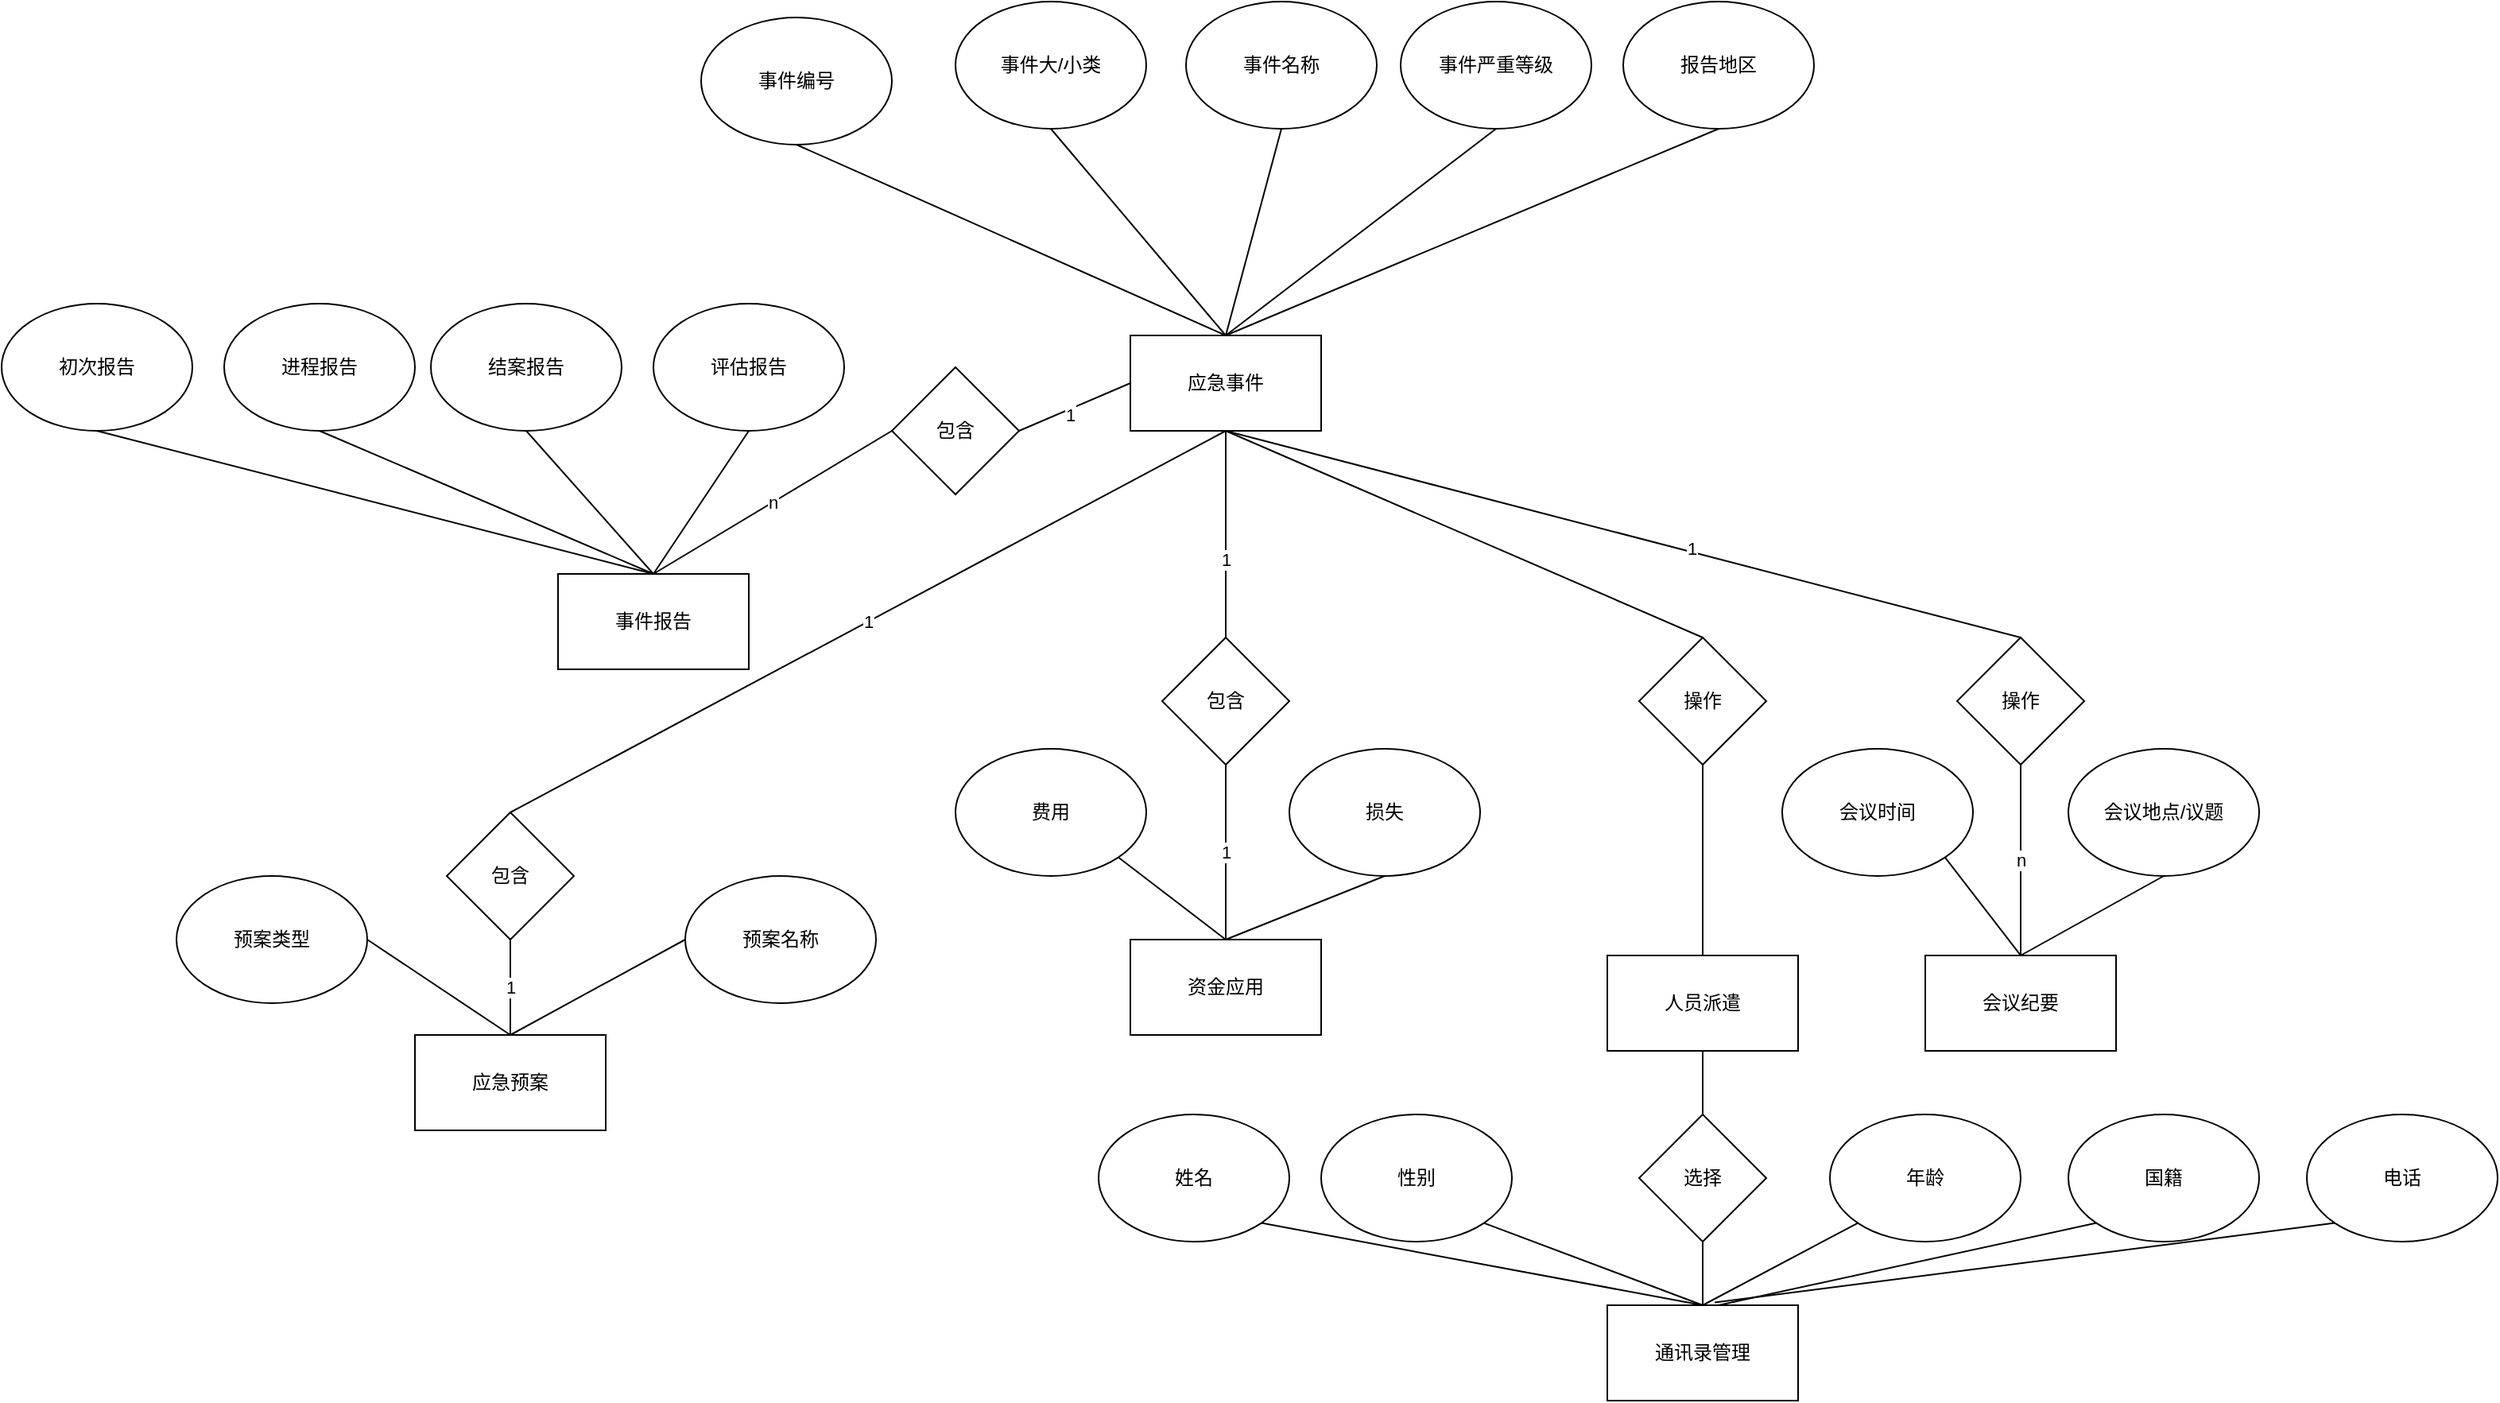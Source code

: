 <mxfile version="20.0.1" type="github">
  <diagram id="R2lEEEUBdFMjLlhIrx00" name="Page-1">
    <mxGraphModel dx="2400" dy="835" grid="1" gridSize="10" guides="1" tooltips="1" connect="1" arrows="1" fold="1" page="1" pageScale="1" pageWidth="850" pageHeight="1100" math="0" shadow="0" extFonts="Permanent Marker^https://fonts.googleapis.com/css?family=Permanent+Marker">
      <root>
        <mxCell id="0" />
        <mxCell id="1" parent="0" />
        <mxCell id="lshALm8m1X_tsoVtzX8Q-20" style="edgeStyle=none;rounded=0;orthogonalLoop=1;jettySize=auto;html=1;exitX=0;exitY=0.5;exitDx=0;exitDy=0;entryX=1;entryY=0.5;entryDx=0;entryDy=0;startArrow=none;startFill=0;endArrow=none;endFill=0;strokeColor=default;" edge="1" parent="1" source="lshALm8m1X_tsoVtzX8Q-3" target="lshALm8m1X_tsoVtzX8Q-19">
          <mxGeometry relative="1" as="geometry" />
        </mxCell>
        <mxCell id="lshALm8m1X_tsoVtzX8Q-22" value="1" style="edgeLabel;html=1;align=center;verticalAlign=middle;resizable=0;points=[];" vertex="1" connectable="0" parent="lshALm8m1X_tsoVtzX8Q-20">
          <mxGeometry x="0.133" y="3" relative="1" as="geometry">
            <mxPoint as="offset" />
          </mxGeometry>
        </mxCell>
        <mxCell id="lshALm8m1X_tsoVtzX8Q-34" value="1" style="edgeStyle=none;rounded=0;orthogonalLoop=1;jettySize=auto;html=1;exitX=0.5;exitY=1;exitDx=0;exitDy=0;entryX=0.5;entryY=0;entryDx=0;entryDy=0;startArrow=none;startFill=0;endArrow=none;endFill=0;strokeColor=default;" edge="1" parent="1" source="lshALm8m1X_tsoVtzX8Q-3" target="lshALm8m1X_tsoVtzX8Q-33">
          <mxGeometry relative="1" as="geometry" />
        </mxCell>
        <mxCell id="lshALm8m1X_tsoVtzX8Q-41" style="edgeStyle=none;rounded=0;orthogonalLoop=1;jettySize=auto;html=1;exitX=0.5;exitY=1;exitDx=0;exitDy=0;entryX=0.5;entryY=0;entryDx=0;entryDy=0;startArrow=none;startFill=0;endArrow=none;endFill=0;strokeColor=default;" edge="1" parent="1" source="lshALm8m1X_tsoVtzX8Q-3" target="lshALm8m1X_tsoVtzX8Q-40">
          <mxGeometry relative="1" as="geometry" />
        </mxCell>
        <mxCell id="lshALm8m1X_tsoVtzX8Q-48" value="1" style="edgeLabel;html=1;align=center;verticalAlign=middle;resizable=0;points=[];" vertex="1" connectable="0" parent="lshALm8m1X_tsoVtzX8Q-41">
          <mxGeometry x="0.243" relative="1" as="geometry">
            <mxPoint as="offset" />
          </mxGeometry>
        </mxCell>
        <mxCell id="lshALm8m1X_tsoVtzX8Q-50" style="edgeStyle=none;rounded=0;orthogonalLoop=1;jettySize=auto;html=1;exitX=0.5;exitY=1;exitDx=0;exitDy=0;entryX=0.5;entryY=0;entryDx=0;entryDy=0;startArrow=none;startFill=0;endArrow=none;endFill=0;strokeColor=default;" edge="1" parent="1" source="lshALm8m1X_tsoVtzX8Q-3" target="lshALm8m1X_tsoVtzX8Q-49">
          <mxGeometry relative="1" as="geometry" />
        </mxCell>
        <mxCell id="lshALm8m1X_tsoVtzX8Q-57" style="edgeStyle=none;rounded=0;orthogonalLoop=1;jettySize=auto;html=1;exitX=0.5;exitY=1;exitDx=0;exitDy=0;entryX=0.5;entryY=0;entryDx=0;entryDy=0;startArrow=none;startFill=0;endArrow=none;endFill=0;strokeColor=default;" edge="1" parent="1" source="lshALm8m1X_tsoVtzX8Q-3" target="lshALm8m1X_tsoVtzX8Q-55">
          <mxGeometry relative="1" as="geometry" />
        </mxCell>
        <mxCell id="lshALm8m1X_tsoVtzX8Q-58" value="1" style="edgeLabel;html=1;align=center;verticalAlign=middle;resizable=0;points=[];" vertex="1" connectable="0" parent="lshALm8m1X_tsoVtzX8Q-57">
          <mxGeometry x="0.167" y="2" relative="1" as="geometry">
            <mxPoint as="offset" />
          </mxGeometry>
        </mxCell>
        <mxCell id="lshALm8m1X_tsoVtzX8Q-3" value="应急事件" style="rounded=0;whiteSpace=wrap;html=1;" vertex="1" parent="1">
          <mxGeometry x="390" y="390" width="120" height="60" as="geometry" />
        </mxCell>
        <mxCell id="lshALm8m1X_tsoVtzX8Q-13" style="rounded=0;orthogonalLoop=1;jettySize=auto;html=1;exitX=0.5;exitY=1;exitDx=0;exitDy=0;entryX=0.5;entryY=0;entryDx=0;entryDy=0;strokeColor=default;endArrow=none;endFill=0;" edge="1" parent="1" source="lshALm8m1X_tsoVtzX8Q-4" target="lshALm8m1X_tsoVtzX8Q-3">
          <mxGeometry relative="1" as="geometry" />
        </mxCell>
        <mxCell id="lshALm8m1X_tsoVtzX8Q-4" value="事件编号" style="ellipse;whiteSpace=wrap;html=1;" vertex="1" parent="1">
          <mxGeometry x="120" y="190" width="120" height="80" as="geometry" />
        </mxCell>
        <mxCell id="lshALm8m1X_tsoVtzX8Q-14" style="rounded=0;orthogonalLoop=1;jettySize=auto;html=1;exitX=0.5;exitY=1;exitDx=0;exitDy=0;endArrow=none;endFill=0;strokeColor=default;startArrow=none;startFill=0;" edge="1" parent="1" source="lshALm8m1X_tsoVtzX8Q-5">
          <mxGeometry relative="1" as="geometry">
            <mxPoint x="450" y="390" as="targetPoint" />
          </mxGeometry>
        </mxCell>
        <mxCell id="lshALm8m1X_tsoVtzX8Q-5" value="事件大/小类" style="ellipse;whiteSpace=wrap;html=1;" vertex="1" parent="1">
          <mxGeometry x="280" y="180" width="120" height="80" as="geometry" />
        </mxCell>
        <mxCell id="lshALm8m1X_tsoVtzX8Q-15" style="edgeStyle=none;rounded=0;orthogonalLoop=1;jettySize=auto;html=1;exitX=0.5;exitY=1;exitDx=0;exitDy=0;startArrow=none;startFill=0;endArrow=none;endFill=0;strokeColor=default;" edge="1" parent="1" source="lshALm8m1X_tsoVtzX8Q-6">
          <mxGeometry relative="1" as="geometry">
            <mxPoint x="450" y="390" as="targetPoint" />
          </mxGeometry>
        </mxCell>
        <mxCell id="lshALm8m1X_tsoVtzX8Q-6" value="事件名称" style="ellipse;whiteSpace=wrap;html=1;" vertex="1" parent="1">
          <mxGeometry x="425" y="180" width="120" height="80" as="geometry" />
        </mxCell>
        <mxCell id="lshALm8m1X_tsoVtzX8Q-16" style="edgeStyle=none;rounded=0;orthogonalLoop=1;jettySize=auto;html=1;exitX=0.5;exitY=1;exitDx=0;exitDy=0;startArrow=none;startFill=0;endArrow=none;endFill=0;strokeColor=default;" edge="1" parent="1" source="lshALm8m1X_tsoVtzX8Q-7">
          <mxGeometry relative="1" as="geometry">
            <mxPoint x="450" y="390" as="targetPoint" />
          </mxGeometry>
        </mxCell>
        <mxCell id="lshALm8m1X_tsoVtzX8Q-7" value="事件严重等级" style="ellipse;whiteSpace=wrap;html=1;" vertex="1" parent="1">
          <mxGeometry x="560" y="180" width="120" height="80" as="geometry" />
        </mxCell>
        <mxCell id="lshALm8m1X_tsoVtzX8Q-17" style="edgeStyle=none;rounded=0;orthogonalLoop=1;jettySize=auto;html=1;exitX=0.5;exitY=1;exitDx=0;exitDy=0;startArrow=none;startFill=0;endArrow=none;endFill=0;strokeColor=default;" edge="1" parent="1" source="lshALm8m1X_tsoVtzX8Q-8">
          <mxGeometry relative="1" as="geometry">
            <mxPoint x="450" y="390" as="targetPoint" />
          </mxGeometry>
        </mxCell>
        <mxCell id="lshALm8m1X_tsoVtzX8Q-8" value="报告地区" style="ellipse;whiteSpace=wrap;html=1;" vertex="1" parent="1">
          <mxGeometry x="700" y="180" width="120" height="80" as="geometry" />
        </mxCell>
        <mxCell id="lshALm8m1X_tsoVtzX8Q-18" value="事件报告" style="rounded=0;whiteSpace=wrap;html=1;" vertex="1" parent="1">
          <mxGeometry x="30" y="540" width="120" height="60" as="geometry" />
        </mxCell>
        <mxCell id="lshALm8m1X_tsoVtzX8Q-21" value="n" style="edgeStyle=none;rounded=0;orthogonalLoop=1;jettySize=auto;html=1;exitX=0;exitY=0.5;exitDx=0;exitDy=0;entryX=0.5;entryY=0;entryDx=0;entryDy=0;startArrow=none;startFill=0;endArrow=none;endFill=0;strokeColor=default;" edge="1" parent="1" source="lshALm8m1X_tsoVtzX8Q-19" target="lshALm8m1X_tsoVtzX8Q-18">
          <mxGeometry relative="1" as="geometry" />
        </mxCell>
        <mxCell id="lshALm8m1X_tsoVtzX8Q-19" value="包含" style="rhombus;whiteSpace=wrap;html=1;" vertex="1" parent="1">
          <mxGeometry x="240" y="410" width="80" height="80" as="geometry" />
        </mxCell>
        <mxCell id="lshALm8m1X_tsoVtzX8Q-28" style="edgeStyle=none;rounded=0;orthogonalLoop=1;jettySize=auto;html=1;exitX=0.5;exitY=1;exitDx=0;exitDy=0;entryX=0.5;entryY=0;entryDx=0;entryDy=0;startArrow=none;startFill=0;endArrow=none;endFill=0;strokeColor=default;" edge="1" parent="1" source="lshALm8m1X_tsoVtzX8Q-24" target="lshALm8m1X_tsoVtzX8Q-18">
          <mxGeometry relative="1" as="geometry" />
        </mxCell>
        <mxCell id="lshALm8m1X_tsoVtzX8Q-24" value="初次报告" style="ellipse;whiteSpace=wrap;html=1;" vertex="1" parent="1">
          <mxGeometry x="-320" y="370" width="120" height="80" as="geometry" />
        </mxCell>
        <mxCell id="lshALm8m1X_tsoVtzX8Q-29" style="edgeStyle=none;rounded=0;orthogonalLoop=1;jettySize=auto;html=1;exitX=0.5;exitY=1;exitDx=0;exitDy=0;startArrow=none;startFill=0;endArrow=none;endFill=0;strokeColor=default;" edge="1" parent="1" source="lshALm8m1X_tsoVtzX8Q-25">
          <mxGeometry relative="1" as="geometry">
            <mxPoint x="90" y="540" as="targetPoint" />
          </mxGeometry>
        </mxCell>
        <mxCell id="lshALm8m1X_tsoVtzX8Q-25" value="进程报告" style="ellipse;whiteSpace=wrap;html=1;" vertex="1" parent="1">
          <mxGeometry x="-180" y="370" width="120" height="80" as="geometry" />
        </mxCell>
        <mxCell id="lshALm8m1X_tsoVtzX8Q-30" style="edgeStyle=none;rounded=0;orthogonalLoop=1;jettySize=auto;html=1;exitX=0.5;exitY=1;exitDx=0;exitDy=0;startArrow=none;startFill=0;endArrow=none;endFill=0;strokeColor=default;" edge="1" parent="1" source="lshALm8m1X_tsoVtzX8Q-26">
          <mxGeometry relative="1" as="geometry">
            <mxPoint x="90" y="540" as="targetPoint" />
          </mxGeometry>
        </mxCell>
        <mxCell id="lshALm8m1X_tsoVtzX8Q-26" value="结案报告" style="ellipse;whiteSpace=wrap;html=1;" vertex="1" parent="1">
          <mxGeometry x="-50" y="370" width="120" height="80" as="geometry" />
        </mxCell>
        <mxCell id="lshALm8m1X_tsoVtzX8Q-31" style="edgeStyle=none;rounded=0;orthogonalLoop=1;jettySize=auto;html=1;exitX=0.5;exitY=1;exitDx=0;exitDy=0;startArrow=none;startFill=0;endArrow=none;endFill=0;strokeColor=default;" edge="1" parent="1" source="lshALm8m1X_tsoVtzX8Q-27">
          <mxGeometry relative="1" as="geometry">
            <mxPoint x="90" y="540" as="targetPoint" />
          </mxGeometry>
        </mxCell>
        <mxCell id="lshALm8m1X_tsoVtzX8Q-27" value="评估报告" style="ellipse;whiteSpace=wrap;html=1;" vertex="1" parent="1">
          <mxGeometry x="90" y="370" width="120" height="80" as="geometry" />
        </mxCell>
        <mxCell id="lshALm8m1X_tsoVtzX8Q-32" value="应急预案" style="rounded=0;whiteSpace=wrap;html=1;" vertex="1" parent="1">
          <mxGeometry x="-60" y="830" width="120" height="60" as="geometry" />
        </mxCell>
        <mxCell id="lshALm8m1X_tsoVtzX8Q-35" value="1" style="edgeStyle=none;rounded=0;orthogonalLoop=1;jettySize=auto;html=1;exitX=0.5;exitY=1;exitDx=0;exitDy=0;entryX=0.5;entryY=0;entryDx=0;entryDy=0;startArrow=none;startFill=0;endArrow=none;endFill=0;strokeColor=default;" edge="1" parent="1" source="lshALm8m1X_tsoVtzX8Q-33" target="lshALm8m1X_tsoVtzX8Q-32">
          <mxGeometry relative="1" as="geometry" />
        </mxCell>
        <mxCell id="lshALm8m1X_tsoVtzX8Q-33" value="包含" style="rhombus;whiteSpace=wrap;html=1;" vertex="1" parent="1">
          <mxGeometry x="-40" y="690" width="80" height="80" as="geometry" />
        </mxCell>
        <mxCell id="lshALm8m1X_tsoVtzX8Q-39" style="edgeStyle=none;rounded=0;orthogonalLoop=1;jettySize=auto;html=1;exitX=1;exitY=0.5;exitDx=0;exitDy=0;startArrow=none;startFill=0;endArrow=none;endFill=0;strokeColor=default;" edge="1" parent="1" source="lshALm8m1X_tsoVtzX8Q-36">
          <mxGeometry relative="1" as="geometry">
            <mxPoint y="830" as="targetPoint" />
          </mxGeometry>
        </mxCell>
        <mxCell id="lshALm8m1X_tsoVtzX8Q-36" value="预案类型" style="ellipse;whiteSpace=wrap;html=1;" vertex="1" parent="1">
          <mxGeometry x="-210" y="730" width="120" height="80" as="geometry" />
        </mxCell>
        <mxCell id="lshALm8m1X_tsoVtzX8Q-38" style="edgeStyle=none;rounded=0;orthogonalLoop=1;jettySize=auto;html=1;exitX=0;exitY=0.5;exitDx=0;exitDy=0;startArrow=none;startFill=0;endArrow=none;endFill=0;strokeColor=default;" edge="1" parent="1" source="lshALm8m1X_tsoVtzX8Q-37">
          <mxGeometry relative="1" as="geometry">
            <mxPoint y="830" as="targetPoint" />
          </mxGeometry>
        </mxCell>
        <mxCell id="lshALm8m1X_tsoVtzX8Q-37" value="预案名称" style="ellipse;whiteSpace=wrap;html=1;" vertex="1" parent="1">
          <mxGeometry x="110" y="730" width="120" height="80" as="geometry" />
        </mxCell>
        <mxCell id="lshALm8m1X_tsoVtzX8Q-43" value="1" style="edgeStyle=none;rounded=0;orthogonalLoop=1;jettySize=auto;html=1;startArrow=none;startFill=0;endArrow=none;endFill=0;strokeColor=default;" edge="1" parent="1" source="lshALm8m1X_tsoVtzX8Q-40" target="lshALm8m1X_tsoVtzX8Q-42">
          <mxGeometry relative="1" as="geometry" />
        </mxCell>
        <mxCell id="lshALm8m1X_tsoVtzX8Q-40" value="包含" style="rhombus;whiteSpace=wrap;html=1;" vertex="1" parent="1">
          <mxGeometry x="410" y="580" width="80" height="80" as="geometry" />
        </mxCell>
        <mxCell id="lshALm8m1X_tsoVtzX8Q-42" value="资金应用" style="whiteSpace=wrap;html=1;" vertex="1" parent="1">
          <mxGeometry x="390" y="770" width="120" height="60" as="geometry" />
        </mxCell>
        <mxCell id="lshALm8m1X_tsoVtzX8Q-46" style="edgeStyle=none;rounded=0;orthogonalLoop=1;jettySize=auto;html=1;exitX=1;exitY=1;exitDx=0;exitDy=0;entryX=0.5;entryY=0;entryDx=0;entryDy=0;startArrow=none;startFill=0;endArrow=none;endFill=0;strokeColor=default;" edge="1" parent="1" source="lshALm8m1X_tsoVtzX8Q-44" target="lshALm8m1X_tsoVtzX8Q-42">
          <mxGeometry relative="1" as="geometry" />
        </mxCell>
        <mxCell id="lshALm8m1X_tsoVtzX8Q-44" value="费用" style="ellipse;whiteSpace=wrap;html=1;" vertex="1" parent="1">
          <mxGeometry x="280" y="650" width="120" height="80" as="geometry" />
        </mxCell>
        <mxCell id="lshALm8m1X_tsoVtzX8Q-47" style="edgeStyle=none;rounded=0;orthogonalLoop=1;jettySize=auto;html=1;exitX=0.5;exitY=1;exitDx=0;exitDy=0;startArrow=none;startFill=0;endArrow=none;endFill=0;strokeColor=default;" edge="1" parent="1" source="lshALm8m1X_tsoVtzX8Q-45">
          <mxGeometry relative="1" as="geometry">
            <mxPoint x="450" y="770" as="targetPoint" />
          </mxGeometry>
        </mxCell>
        <mxCell id="lshALm8m1X_tsoVtzX8Q-45" value="损失" style="ellipse;whiteSpace=wrap;html=1;" vertex="1" parent="1">
          <mxGeometry x="490" y="650" width="120" height="80" as="geometry" />
        </mxCell>
        <mxCell id="lshALm8m1X_tsoVtzX8Q-53" value="" style="edgeStyle=none;rounded=0;orthogonalLoop=1;jettySize=auto;html=1;startArrow=none;startFill=0;endArrow=none;endFill=0;strokeColor=default;" edge="1" parent="1" source="lshALm8m1X_tsoVtzX8Q-49" target="lshALm8m1X_tsoVtzX8Q-52">
          <mxGeometry relative="1" as="geometry" />
        </mxCell>
        <mxCell id="lshALm8m1X_tsoVtzX8Q-49" value="操作" style="rhombus;whiteSpace=wrap;html=1;" vertex="1" parent="1">
          <mxGeometry x="710" y="580" width="80" height="80" as="geometry" />
        </mxCell>
        <mxCell id="lshALm8m1X_tsoVtzX8Q-66" style="edgeStyle=none;rounded=0;orthogonalLoop=1;jettySize=auto;html=1;exitX=0.5;exitY=1;exitDx=0;exitDy=0;entryX=0.5;entryY=0;entryDx=0;entryDy=0;startArrow=none;startFill=0;endArrow=none;endFill=0;strokeColor=default;" edge="1" parent="1" source="lshALm8m1X_tsoVtzX8Q-52" target="lshALm8m1X_tsoVtzX8Q-65">
          <mxGeometry relative="1" as="geometry" />
        </mxCell>
        <mxCell id="lshALm8m1X_tsoVtzX8Q-52" value="人员派遣" style="whiteSpace=wrap;html=1;" vertex="1" parent="1">
          <mxGeometry x="690" y="780" width="120" height="60" as="geometry" />
        </mxCell>
        <mxCell id="lshALm8m1X_tsoVtzX8Q-54" value="n" style="edgeStyle=none;rounded=0;orthogonalLoop=1;jettySize=auto;html=1;startArrow=none;startFill=0;endArrow=none;endFill=0;strokeColor=default;" edge="1" source="lshALm8m1X_tsoVtzX8Q-55" target="lshALm8m1X_tsoVtzX8Q-56" parent="1">
          <mxGeometry relative="1" as="geometry" />
        </mxCell>
        <mxCell id="lshALm8m1X_tsoVtzX8Q-55" value="操作" style="rhombus;whiteSpace=wrap;html=1;" vertex="1" parent="1">
          <mxGeometry x="910" y="580" width="80" height="80" as="geometry" />
        </mxCell>
        <mxCell id="lshALm8m1X_tsoVtzX8Q-56" value="会议纪要" style="whiteSpace=wrap;html=1;" vertex="1" parent="1">
          <mxGeometry x="890" y="780" width="120" height="60" as="geometry" />
        </mxCell>
        <mxCell id="lshALm8m1X_tsoVtzX8Q-62" style="edgeStyle=none;rounded=0;orthogonalLoop=1;jettySize=auto;html=1;exitX=1;exitY=1;exitDx=0;exitDy=0;entryX=0.5;entryY=0;entryDx=0;entryDy=0;startArrow=none;startFill=0;endArrow=none;endFill=0;strokeColor=default;" edge="1" parent="1" source="lshALm8m1X_tsoVtzX8Q-60" target="lshALm8m1X_tsoVtzX8Q-56">
          <mxGeometry relative="1" as="geometry" />
        </mxCell>
        <mxCell id="lshALm8m1X_tsoVtzX8Q-60" value="会议时间" style="ellipse;whiteSpace=wrap;html=1;" vertex="1" parent="1">
          <mxGeometry x="800" y="650" width="120" height="80" as="geometry" />
        </mxCell>
        <mxCell id="lshALm8m1X_tsoVtzX8Q-63" style="edgeStyle=none;rounded=0;orthogonalLoop=1;jettySize=auto;html=1;exitX=0.5;exitY=1;exitDx=0;exitDy=0;startArrow=none;startFill=0;endArrow=none;endFill=0;strokeColor=default;" edge="1" parent="1" source="lshALm8m1X_tsoVtzX8Q-61">
          <mxGeometry relative="1" as="geometry">
            <mxPoint x="950" y="780" as="targetPoint" />
          </mxGeometry>
        </mxCell>
        <mxCell id="lshALm8m1X_tsoVtzX8Q-61" value="会议地点/议题" style="ellipse;whiteSpace=wrap;html=1;" vertex="1" parent="1">
          <mxGeometry x="980" y="650" width="120" height="80" as="geometry" />
        </mxCell>
        <mxCell id="lshALm8m1X_tsoVtzX8Q-73" style="edgeStyle=none;rounded=0;orthogonalLoop=1;jettySize=auto;html=1;exitX=1;exitY=1;exitDx=0;exitDy=0;entryX=0.5;entryY=0;entryDx=0;entryDy=0;startArrow=none;startFill=0;endArrow=none;endFill=0;strokeColor=default;" edge="1" parent="1" source="lshALm8m1X_tsoVtzX8Q-64" target="lshALm8m1X_tsoVtzX8Q-67">
          <mxGeometry relative="1" as="geometry" />
        </mxCell>
        <mxCell id="lshALm8m1X_tsoVtzX8Q-64" value="姓名" style="ellipse;whiteSpace=wrap;html=1;" vertex="1" parent="1">
          <mxGeometry x="370" y="880" width="120" height="80" as="geometry" />
        </mxCell>
        <mxCell id="lshALm8m1X_tsoVtzX8Q-68" style="edgeStyle=none;rounded=0;orthogonalLoop=1;jettySize=auto;html=1;exitX=0.5;exitY=1;exitDx=0;exitDy=0;entryX=0.5;entryY=0;entryDx=0;entryDy=0;startArrow=none;startFill=0;endArrow=none;endFill=0;strokeColor=default;" edge="1" parent="1" source="lshALm8m1X_tsoVtzX8Q-65" target="lshALm8m1X_tsoVtzX8Q-67">
          <mxGeometry relative="1" as="geometry" />
        </mxCell>
        <mxCell id="lshALm8m1X_tsoVtzX8Q-65" value="选择" style="rhombus;whiteSpace=wrap;html=1;" vertex="1" parent="1">
          <mxGeometry x="710" y="880" width="80" height="80" as="geometry" />
        </mxCell>
        <mxCell id="lshALm8m1X_tsoVtzX8Q-67" value="通讯录管理" style="rounded=0;whiteSpace=wrap;html=1;" vertex="1" parent="1">
          <mxGeometry x="690" y="1000" width="120" height="60" as="geometry" />
        </mxCell>
        <mxCell id="lshALm8m1X_tsoVtzX8Q-74" style="edgeStyle=none;rounded=0;orthogonalLoop=1;jettySize=auto;html=1;exitX=1;exitY=1;exitDx=0;exitDy=0;startArrow=none;startFill=0;endArrow=none;endFill=0;strokeColor=default;" edge="1" parent="1" source="lshALm8m1X_tsoVtzX8Q-69">
          <mxGeometry relative="1" as="geometry">
            <mxPoint x="750" y="1000" as="targetPoint" />
          </mxGeometry>
        </mxCell>
        <mxCell id="lshALm8m1X_tsoVtzX8Q-69" value="性别" style="ellipse;whiteSpace=wrap;html=1;" vertex="1" parent="1">
          <mxGeometry x="510" y="880" width="120" height="80" as="geometry" />
        </mxCell>
        <mxCell id="lshALm8m1X_tsoVtzX8Q-76" style="edgeStyle=none;rounded=0;orthogonalLoop=1;jettySize=auto;html=1;exitX=0;exitY=1;exitDx=0;exitDy=0;entryX=0.5;entryY=0;entryDx=0;entryDy=0;startArrow=none;startFill=0;endArrow=none;endFill=0;strokeColor=default;" edge="1" parent="1" source="lshALm8m1X_tsoVtzX8Q-70" target="lshALm8m1X_tsoVtzX8Q-67">
          <mxGeometry relative="1" as="geometry" />
        </mxCell>
        <mxCell id="lshALm8m1X_tsoVtzX8Q-70" value="年龄" style="ellipse;whiteSpace=wrap;html=1;" vertex="1" parent="1">
          <mxGeometry x="830" y="880" width="120" height="80" as="geometry" />
        </mxCell>
        <mxCell id="lshALm8m1X_tsoVtzX8Q-77" style="edgeStyle=none;rounded=0;orthogonalLoop=1;jettySize=auto;html=1;exitX=0;exitY=1;exitDx=0;exitDy=0;startArrow=none;startFill=0;endArrow=none;endFill=0;strokeColor=default;" edge="1" parent="1" source="lshALm8m1X_tsoVtzX8Q-71">
          <mxGeometry relative="1" as="geometry">
            <mxPoint x="760" y="1000" as="targetPoint" />
          </mxGeometry>
        </mxCell>
        <mxCell id="lshALm8m1X_tsoVtzX8Q-71" value="国籍" style="ellipse;whiteSpace=wrap;html=1;" vertex="1" parent="1">
          <mxGeometry x="980" y="880" width="120" height="80" as="geometry" />
        </mxCell>
        <mxCell id="lshALm8m1X_tsoVtzX8Q-78" style="edgeStyle=none;rounded=0;orthogonalLoop=1;jettySize=auto;html=1;exitX=0;exitY=1;exitDx=0;exitDy=0;entryX=0.563;entryY=-0.03;entryDx=0;entryDy=0;entryPerimeter=0;startArrow=none;startFill=0;endArrow=none;endFill=0;strokeColor=default;" edge="1" parent="1" source="lshALm8m1X_tsoVtzX8Q-72" target="lshALm8m1X_tsoVtzX8Q-67">
          <mxGeometry relative="1" as="geometry" />
        </mxCell>
        <mxCell id="lshALm8m1X_tsoVtzX8Q-72" value="电话" style="ellipse;whiteSpace=wrap;html=1;" vertex="1" parent="1">
          <mxGeometry x="1130" y="880" width="120" height="80" as="geometry" />
        </mxCell>
      </root>
    </mxGraphModel>
  </diagram>
</mxfile>
